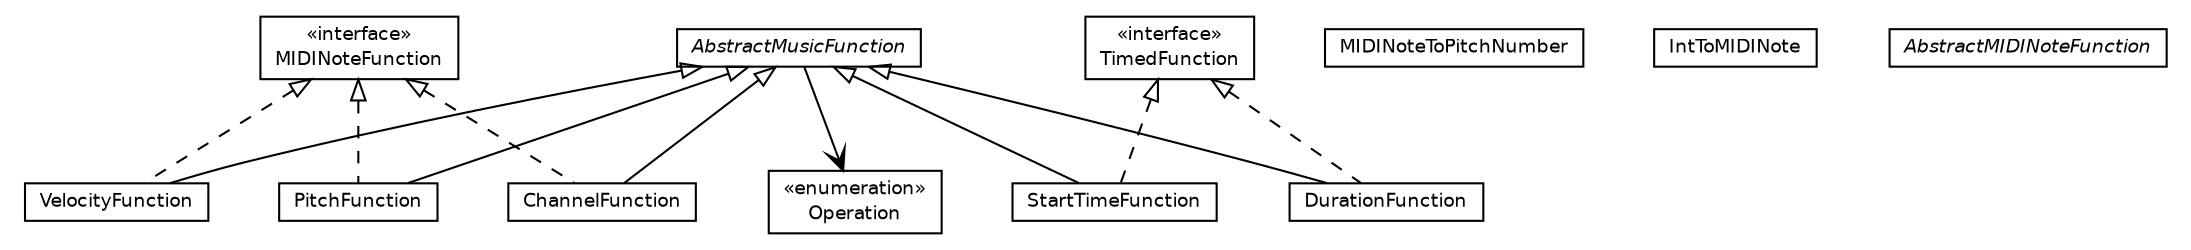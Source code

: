 #!/usr/local/bin/dot
#
# Class diagram 
# Generated by UMLGraph version R5_6-24-gf6e263 (http://www.umlgraph.org/)
#

digraph G {
	edge [fontname="Helvetica",fontsize=10,labelfontname="Helvetica",labelfontsize=10];
	node [fontname="Helvetica",fontsize=10,shape=plaintext];
	nodesep=0.25;
	ranksep=0.5;
	// com.rockhoppertech.music.midi.js.function.VelocityFunction
	c549 [label=<<table title="com.rockhoppertech.music.midi.js.function.VelocityFunction" border="0" cellborder="1" cellspacing="0" cellpadding="2" port="p" href="./VelocityFunction.html">
		<tr><td><table border="0" cellspacing="0" cellpadding="1">
<tr><td align="center" balign="center"> VelocityFunction </td></tr>
		</table></td></tr>
		</table>>, URL="./VelocityFunction.html", fontname="Helvetica", fontcolor="black", fontsize=9.0];
	// com.rockhoppertech.music.midi.js.function.TimedFunction
	c550 [label=<<table title="com.rockhoppertech.music.midi.js.function.TimedFunction" border="0" cellborder="1" cellspacing="0" cellpadding="2" port="p" href="./TimedFunction.html">
		<tr><td><table border="0" cellspacing="0" cellpadding="1">
<tr><td align="center" balign="center"> &#171;interface&#187; </td></tr>
<tr><td align="center" balign="center"> TimedFunction </td></tr>
		</table></td></tr>
		</table>>, URL="./TimedFunction.html", fontname="Helvetica", fontcolor="black", fontsize=9.0];
	// com.rockhoppertech.music.midi.js.function.StartTimeFunction
	c551 [label=<<table title="com.rockhoppertech.music.midi.js.function.StartTimeFunction" border="0" cellborder="1" cellspacing="0" cellpadding="2" port="p" href="./StartTimeFunction.html">
		<tr><td><table border="0" cellspacing="0" cellpadding="1">
<tr><td align="center" balign="center"> StartTimeFunction </td></tr>
		</table></td></tr>
		</table>>, URL="./StartTimeFunction.html", fontname="Helvetica", fontcolor="black", fontsize=9.0];
	// com.rockhoppertech.music.midi.js.function.PitchFunction
	c552 [label=<<table title="com.rockhoppertech.music.midi.js.function.PitchFunction" border="0" cellborder="1" cellspacing="0" cellpadding="2" port="p" href="./PitchFunction.html">
		<tr><td><table border="0" cellspacing="0" cellpadding="1">
<tr><td align="center" balign="center"> PitchFunction </td></tr>
		</table></td></tr>
		</table>>, URL="./PitchFunction.html", fontname="Helvetica", fontcolor="black", fontsize=9.0];
	// com.rockhoppertech.music.midi.js.function.MIDINoteToPitchNumber
	c553 [label=<<table title="com.rockhoppertech.music.midi.js.function.MIDINoteToPitchNumber" border="0" cellborder="1" cellspacing="0" cellpadding="2" port="p" href="./MIDINoteToPitchNumber.html">
		<tr><td><table border="0" cellspacing="0" cellpadding="1">
<tr><td align="center" balign="center"> MIDINoteToPitchNumber </td></tr>
		</table></td></tr>
		</table>>, URL="./MIDINoteToPitchNumber.html", fontname="Helvetica", fontcolor="black", fontsize=9.0];
	// com.rockhoppertech.music.midi.js.function.MIDINoteFunction
	c554 [label=<<table title="com.rockhoppertech.music.midi.js.function.MIDINoteFunction" border="0" cellborder="1" cellspacing="0" cellpadding="2" port="p" href="./MIDINoteFunction.html">
		<tr><td><table border="0" cellspacing="0" cellpadding="1">
<tr><td align="center" balign="center"> &#171;interface&#187; </td></tr>
<tr><td align="center" balign="center"> MIDINoteFunction </td></tr>
		</table></td></tr>
		</table>>, URL="./MIDINoteFunction.html", fontname="Helvetica", fontcolor="black", fontsize=9.0];
	// com.rockhoppertech.music.midi.js.function.IntToMIDINote
	c555 [label=<<table title="com.rockhoppertech.music.midi.js.function.IntToMIDINote" border="0" cellborder="1" cellspacing="0" cellpadding="2" port="p" href="./IntToMIDINote.html">
		<tr><td><table border="0" cellspacing="0" cellpadding="1">
<tr><td align="center" balign="center"> IntToMIDINote </td></tr>
		</table></td></tr>
		</table>>, URL="./IntToMIDINote.html", fontname="Helvetica", fontcolor="black", fontsize=9.0];
	// com.rockhoppertech.music.midi.js.function.DurationFunction
	c556 [label=<<table title="com.rockhoppertech.music.midi.js.function.DurationFunction" border="0" cellborder="1" cellspacing="0" cellpadding="2" port="p" href="./DurationFunction.html">
		<tr><td><table border="0" cellspacing="0" cellpadding="1">
<tr><td align="center" balign="center"> DurationFunction </td></tr>
		</table></td></tr>
		</table>>, URL="./DurationFunction.html", fontname="Helvetica", fontcolor="black", fontsize=9.0];
	// com.rockhoppertech.music.midi.js.function.ChannelFunction
	c557 [label=<<table title="com.rockhoppertech.music.midi.js.function.ChannelFunction" border="0" cellborder="1" cellspacing="0" cellpadding="2" port="p" href="./ChannelFunction.html">
		<tr><td><table border="0" cellspacing="0" cellpadding="1">
<tr><td align="center" balign="center"> ChannelFunction </td></tr>
		</table></td></tr>
		</table>>, URL="./ChannelFunction.html", fontname="Helvetica", fontcolor="black", fontsize=9.0];
	// com.rockhoppertech.music.midi.js.function.AbstractMusicFunction
	c558 [label=<<table title="com.rockhoppertech.music.midi.js.function.AbstractMusicFunction" border="0" cellborder="1" cellspacing="0" cellpadding="2" port="p" href="./AbstractMusicFunction.html">
		<tr><td><table border="0" cellspacing="0" cellpadding="1">
<tr><td align="center" balign="center"><font face="Helvetica-Oblique"> AbstractMusicFunction </font></td></tr>
		</table></td></tr>
		</table>>, URL="./AbstractMusicFunction.html", fontname="Helvetica", fontcolor="black", fontsize=9.0];
	// com.rockhoppertech.music.midi.js.function.AbstractMusicFunction.Operation
	c559 [label=<<table title="com.rockhoppertech.music.midi.js.function.AbstractMusicFunction.Operation" border="0" cellborder="1" cellspacing="0" cellpadding="2" port="p" href="./AbstractMusicFunction.Operation.html">
		<tr><td><table border="0" cellspacing="0" cellpadding="1">
<tr><td align="center" balign="center"> &#171;enumeration&#187; </td></tr>
<tr><td align="center" balign="center"> Operation </td></tr>
		</table></td></tr>
		</table>>, URL="./AbstractMusicFunction.Operation.html", fontname="Helvetica", fontcolor="black", fontsize=9.0];
	// com.rockhoppertech.music.midi.js.function.AbstractMIDINoteFunction
	c560 [label=<<table title="com.rockhoppertech.music.midi.js.function.AbstractMIDINoteFunction" border="0" cellborder="1" cellspacing="0" cellpadding="2" port="p" href="./AbstractMIDINoteFunction.html">
		<tr><td><table border="0" cellspacing="0" cellpadding="1">
<tr><td align="center" balign="center"><font face="Helvetica-Oblique"> AbstractMIDINoteFunction </font></td></tr>
		</table></td></tr>
		</table>>, URL="./AbstractMIDINoteFunction.html", fontname="Helvetica", fontcolor="black", fontsize=9.0];
	//com.rockhoppertech.music.midi.js.function.VelocityFunction extends com.rockhoppertech.music.midi.js.function.AbstractMusicFunction
	c558:p -> c549:p [dir=back,arrowtail=empty];
	//com.rockhoppertech.music.midi.js.function.VelocityFunction implements com.rockhoppertech.music.midi.js.function.MIDINoteFunction
	c554:p -> c549:p [dir=back,arrowtail=empty,style=dashed];
	//com.rockhoppertech.music.midi.js.function.StartTimeFunction extends com.rockhoppertech.music.midi.js.function.AbstractMusicFunction
	c558:p -> c551:p [dir=back,arrowtail=empty];
	//com.rockhoppertech.music.midi.js.function.StartTimeFunction implements com.rockhoppertech.music.midi.js.function.TimedFunction
	c550:p -> c551:p [dir=back,arrowtail=empty,style=dashed];
	//com.rockhoppertech.music.midi.js.function.PitchFunction extends com.rockhoppertech.music.midi.js.function.AbstractMusicFunction
	c558:p -> c552:p [dir=back,arrowtail=empty];
	//com.rockhoppertech.music.midi.js.function.PitchFunction implements com.rockhoppertech.music.midi.js.function.MIDINoteFunction
	c554:p -> c552:p [dir=back,arrowtail=empty,style=dashed];
	//com.rockhoppertech.music.midi.js.function.DurationFunction extends com.rockhoppertech.music.midi.js.function.AbstractMusicFunction
	c558:p -> c556:p [dir=back,arrowtail=empty];
	//com.rockhoppertech.music.midi.js.function.DurationFunction implements com.rockhoppertech.music.midi.js.function.TimedFunction
	c550:p -> c556:p [dir=back,arrowtail=empty,style=dashed];
	//com.rockhoppertech.music.midi.js.function.ChannelFunction extends com.rockhoppertech.music.midi.js.function.AbstractMusicFunction
	c558:p -> c557:p [dir=back,arrowtail=empty];
	//com.rockhoppertech.music.midi.js.function.ChannelFunction implements com.rockhoppertech.music.midi.js.function.MIDINoteFunction
	c554:p -> c557:p [dir=back,arrowtail=empty,style=dashed];
	// com.rockhoppertech.music.midi.js.function.AbstractMusicFunction NAVASSOC com.rockhoppertech.music.midi.js.function.AbstractMusicFunction.Operation
	c558:p -> c559:p [taillabel="", label="", headlabel="", fontname="Helvetica", fontcolor="black", fontsize=10.0, color="black", arrowhead=open];
}

